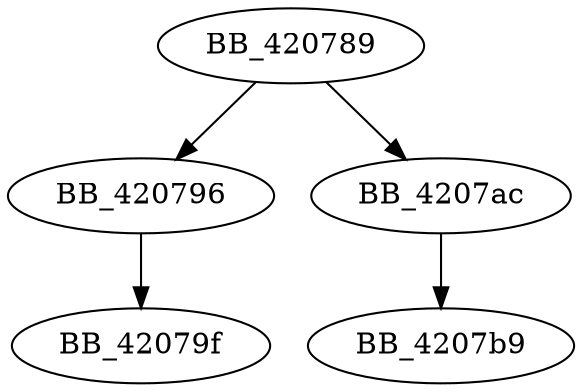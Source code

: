 DiGraph __lock_file2{
BB_420789->BB_420796
BB_420789->BB_4207ac
BB_420796->BB_42079f
BB_4207ac->BB_4207b9
}
